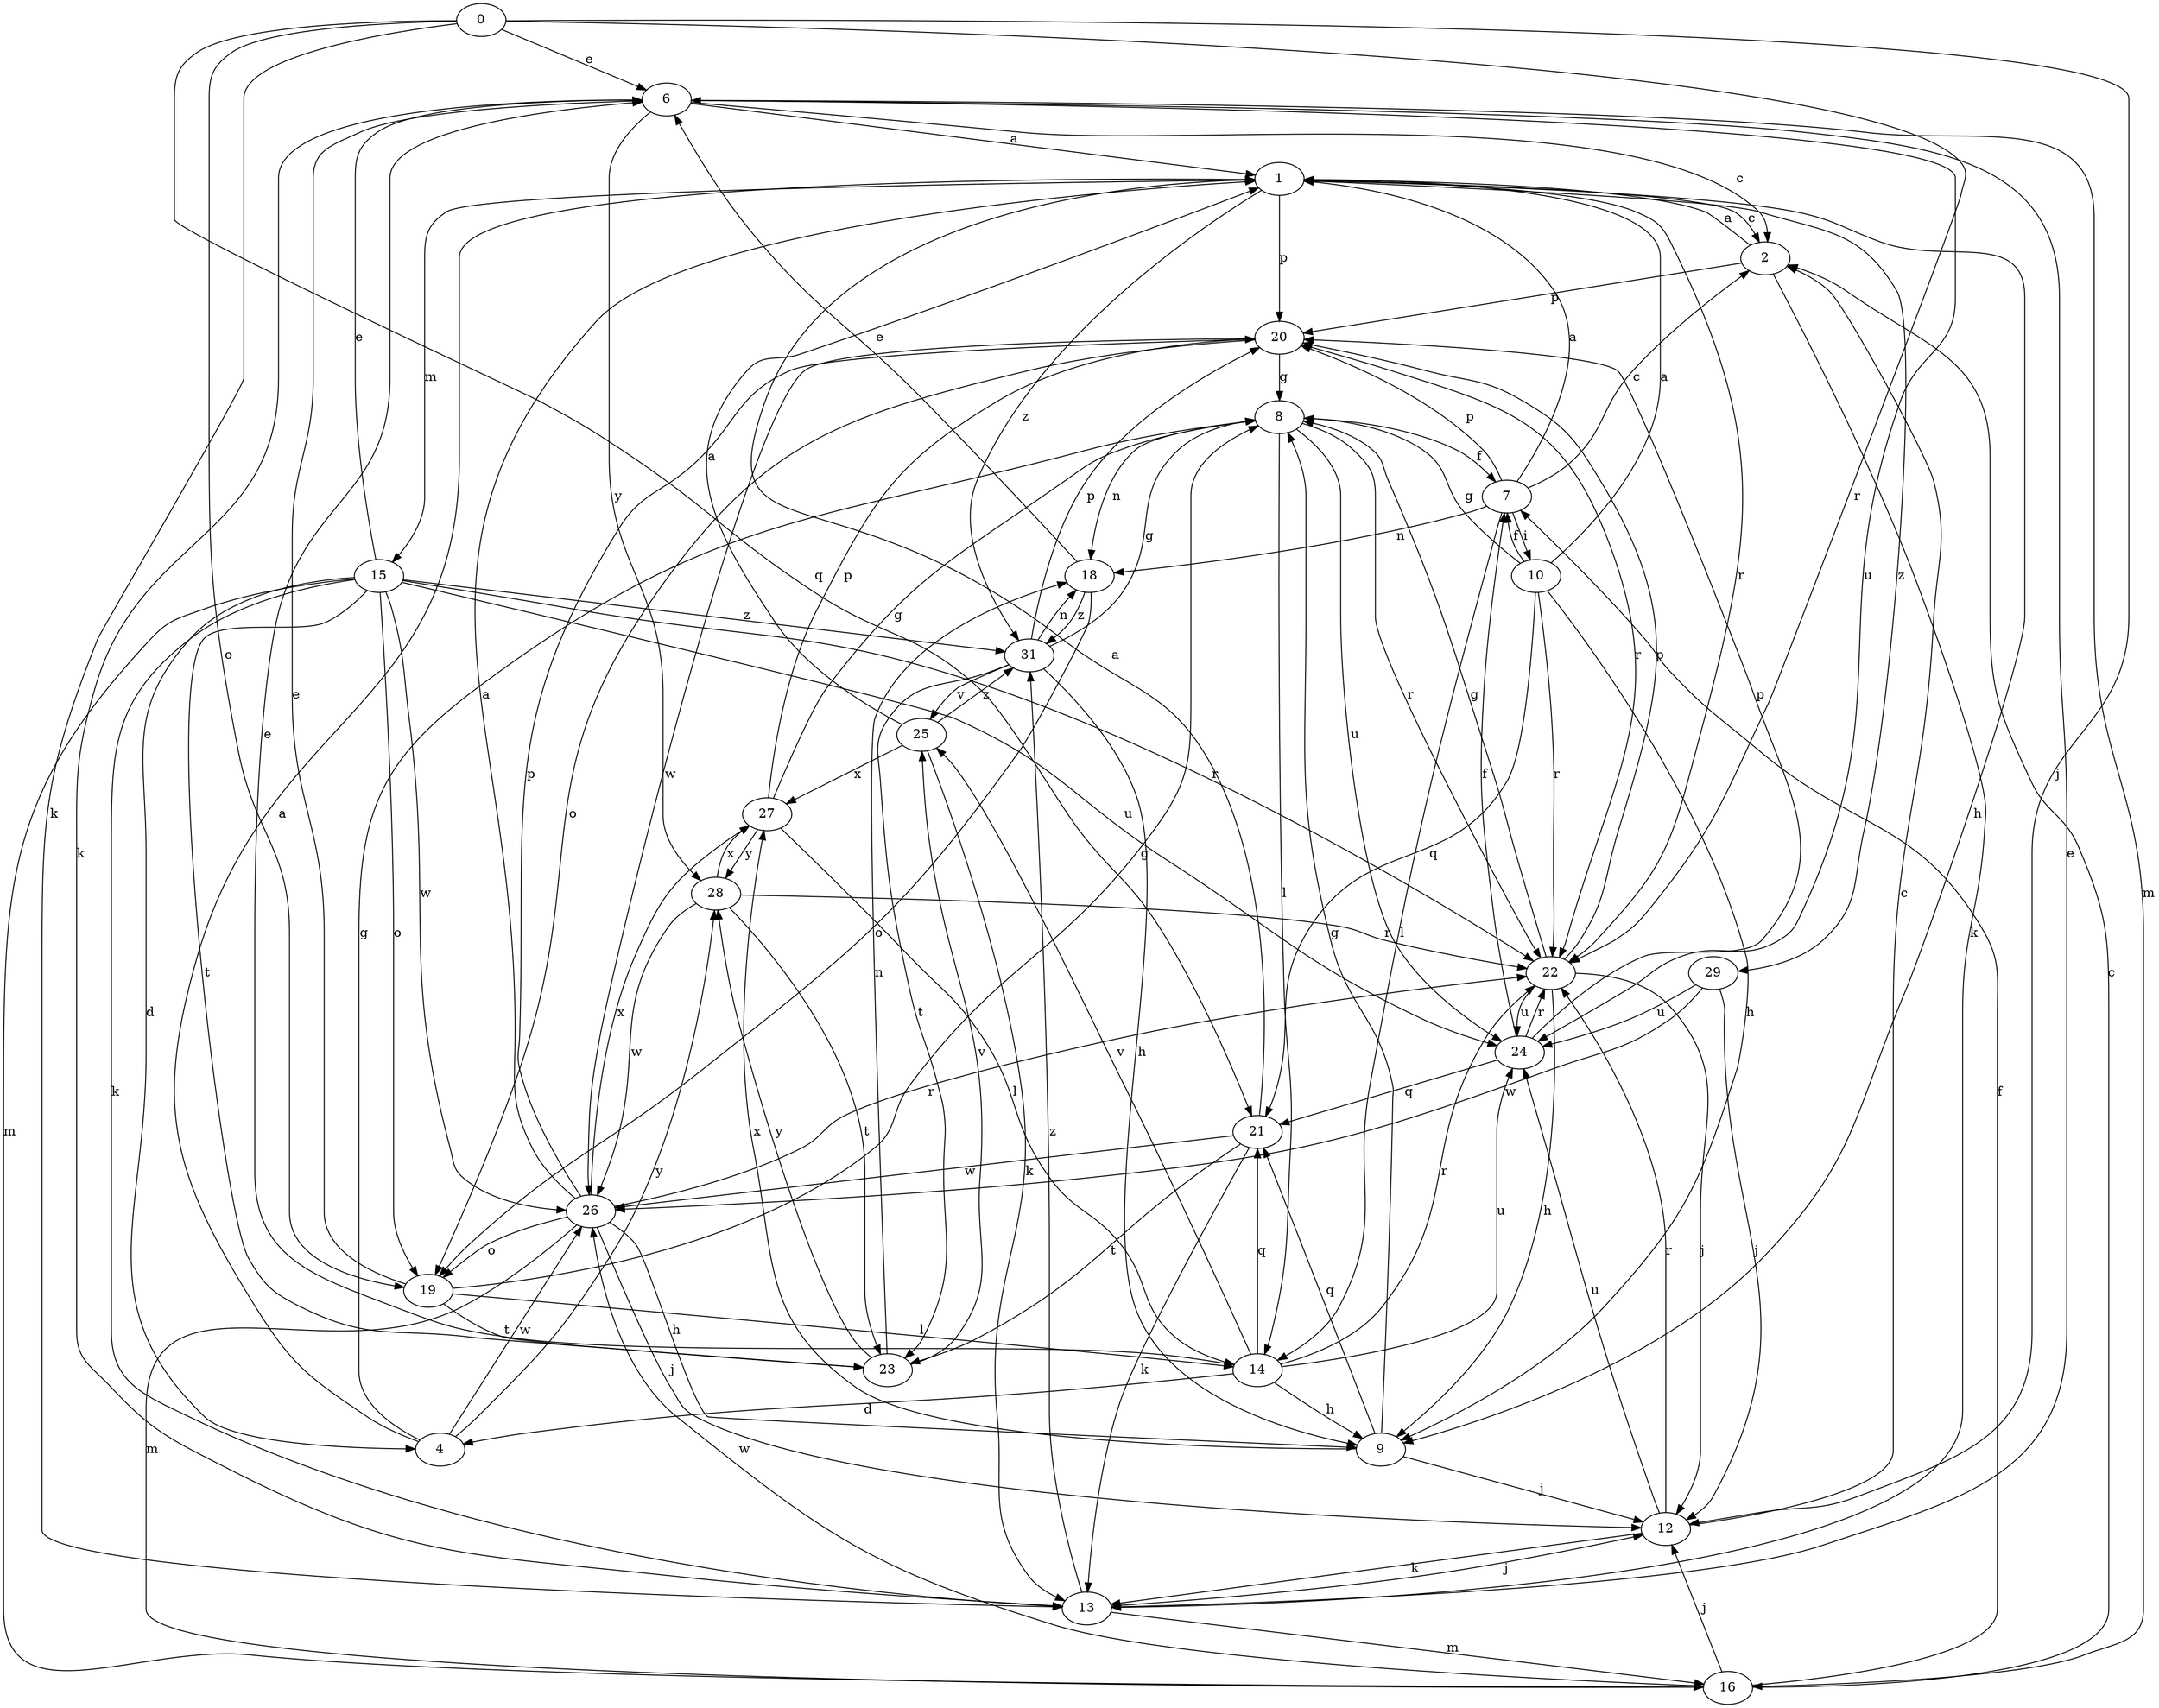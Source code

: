 strict digraph  {
0;
1;
2;
4;
6;
7;
8;
9;
10;
12;
13;
14;
15;
16;
18;
19;
20;
21;
22;
23;
24;
25;
26;
27;
28;
29;
31;
0 -> 6  [label=e];
0 -> 12  [label=j];
0 -> 13  [label=k];
0 -> 19  [label=o];
0 -> 21  [label=q];
0 -> 22  [label=r];
1 -> 2  [label=c];
1 -> 9  [label=h];
1 -> 15  [label=m];
1 -> 20  [label=p];
1 -> 22  [label=r];
1 -> 29  [label=z];
1 -> 31  [label=z];
2 -> 1  [label=a];
2 -> 13  [label=k];
2 -> 20  [label=p];
4 -> 1  [label=a];
4 -> 8  [label=g];
4 -> 26  [label=w];
4 -> 28  [label=y];
6 -> 1  [label=a];
6 -> 2  [label=c];
6 -> 13  [label=k];
6 -> 16  [label=m];
6 -> 24  [label=u];
6 -> 28  [label=y];
7 -> 1  [label=a];
7 -> 2  [label=c];
7 -> 10  [label=i];
7 -> 14  [label=l];
7 -> 18  [label=n];
7 -> 20  [label=p];
8 -> 7  [label=f];
8 -> 14  [label=l];
8 -> 18  [label=n];
8 -> 22  [label=r];
8 -> 24  [label=u];
9 -> 8  [label=g];
9 -> 12  [label=j];
9 -> 21  [label=q];
9 -> 27  [label=x];
10 -> 1  [label=a];
10 -> 7  [label=f];
10 -> 8  [label=g];
10 -> 9  [label=h];
10 -> 21  [label=q];
10 -> 22  [label=r];
12 -> 2  [label=c];
12 -> 13  [label=k];
12 -> 22  [label=r];
12 -> 24  [label=u];
13 -> 6  [label=e];
13 -> 12  [label=j];
13 -> 16  [label=m];
13 -> 31  [label=z];
14 -> 4  [label=d];
14 -> 6  [label=e];
14 -> 9  [label=h];
14 -> 21  [label=q];
14 -> 22  [label=r];
14 -> 24  [label=u];
14 -> 25  [label=v];
15 -> 4  [label=d];
15 -> 6  [label=e];
15 -> 13  [label=k];
15 -> 16  [label=m];
15 -> 19  [label=o];
15 -> 22  [label=r];
15 -> 23  [label=t];
15 -> 24  [label=u];
15 -> 26  [label=w];
15 -> 31  [label=z];
16 -> 2  [label=c];
16 -> 7  [label=f];
16 -> 12  [label=j];
16 -> 26  [label=w];
18 -> 6  [label=e];
18 -> 19  [label=o];
18 -> 31  [label=z];
19 -> 6  [label=e];
19 -> 8  [label=g];
19 -> 14  [label=l];
19 -> 23  [label=t];
20 -> 8  [label=g];
20 -> 19  [label=o];
20 -> 22  [label=r];
20 -> 26  [label=w];
21 -> 1  [label=a];
21 -> 13  [label=k];
21 -> 23  [label=t];
21 -> 26  [label=w];
22 -> 8  [label=g];
22 -> 9  [label=h];
22 -> 12  [label=j];
22 -> 20  [label=p];
22 -> 24  [label=u];
23 -> 18  [label=n];
23 -> 25  [label=v];
23 -> 28  [label=y];
24 -> 7  [label=f];
24 -> 20  [label=p];
24 -> 21  [label=q];
24 -> 22  [label=r];
25 -> 1  [label=a];
25 -> 13  [label=k];
25 -> 27  [label=x];
25 -> 31  [label=z];
26 -> 1  [label=a];
26 -> 9  [label=h];
26 -> 12  [label=j];
26 -> 16  [label=m];
26 -> 19  [label=o];
26 -> 20  [label=p];
26 -> 22  [label=r];
26 -> 27  [label=x];
27 -> 8  [label=g];
27 -> 14  [label=l];
27 -> 20  [label=p];
27 -> 28  [label=y];
28 -> 22  [label=r];
28 -> 23  [label=t];
28 -> 26  [label=w];
28 -> 27  [label=x];
29 -> 12  [label=j];
29 -> 24  [label=u];
29 -> 26  [label=w];
31 -> 8  [label=g];
31 -> 9  [label=h];
31 -> 18  [label=n];
31 -> 20  [label=p];
31 -> 23  [label=t];
31 -> 25  [label=v];
}
